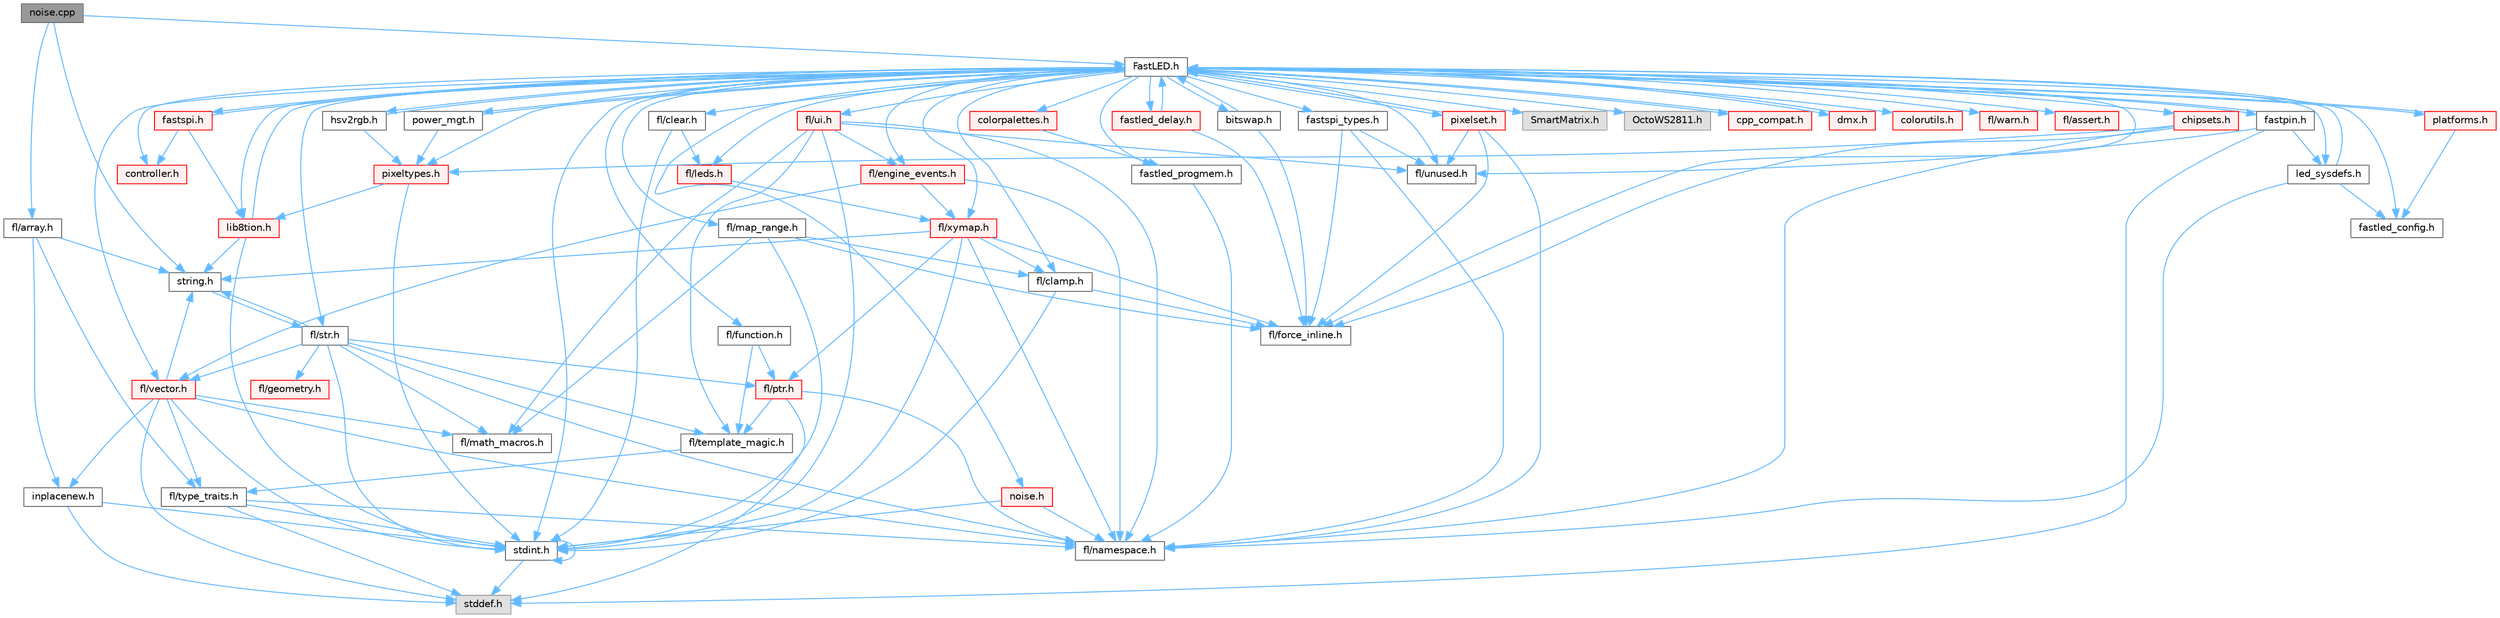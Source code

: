 digraph "noise.cpp"
{
 // INTERACTIVE_SVG=YES
 // LATEX_PDF_SIZE
  bgcolor="transparent";
  edge [fontname=Helvetica,fontsize=10,labelfontname=Helvetica,labelfontsize=10];
  node [fontname=Helvetica,fontsize=10,shape=box,height=0.2,width=0.4];
  Node1 [id="Node000001",label="noise.cpp",height=0.2,width=0.4,color="gray40", fillcolor="grey60", style="filled", fontcolor="black",tooltip="Functions to generate and fill arrays with noise."];
  Node1 -> Node2 [id="edge1_Node000001_Node000002",color="steelblue1",style="solid",tooltip=" "];
  Node2 [id="Node000002",label="string.h",height=0.2,width=0.4,color="grey40", fillcolor="white", style="filled",URL="$da/d66/string_8h.html",tooltip=" "];
  Node2 -> Node3 [id="edge2_Node000002_Node000003",color="steelblue1",style="solid",tooltip=" "];
  Node3 [id="Node000003",label="fl/str.h",height=0.2,width=0.4,color="grey40", fillcolor="white", style="filled",URL="$d1/d93/str_8h.html",tooltip=" "];
  Node3 -> Node4 [id="edge3_Node000003_Node000004",color="steelblue1",style="solid",tooltip=" "];
  Node4 [id="Node000004",label="stdint.h",height=0.2,width=0.4,color="grey40", fillcolor="white", style="filled",URL="$df/dd8/stdint_8h.html",tooltip=" "];
  Node4 -> Node5 [id="edge4_Node000004_Node000005",color="steelblue1",style="solid",tooltip=" "];
  Node5 [id="Node000005",label="stddef.h",height=0.2,width=0.4,color="grey60", fillcolor="#E0E0E0", style="filled",tooltip=" "];
  Node4 -> Node4 [id="edge5_Node000004_Node000004",color="steelblue1",style="solid",tooltip=" "];
  Node3 -> Node2 [id="edge6_Node000003_Node000002",color="steelblue1",style="solid",tooltip=" "];
  Node3 -> Node6 [id="edge7_Node000003_Node000006",color="steelblue1",style="solid",tooltip=" "];
  Node6 [id="Node000006",label="fl/geometry.h",height=0.2,width=0.4,color="red", fillcolor="#FFF0F0", style="filled",URL="$d4/d67/geometry_8h.html",tooltip=" "];
  Node3 -> Node11 [id="edge8_Node000003_Node000011",color="steelblue1",style="solid",tooltip=" "];
  Node11 [id="Node000011",label="fl/math_macros.h",height=0.2,width=0.4,color="grey40", fillcolor="white", style="filled",URL="$d8/db8/math__macros_8h.html",tooltip=" "];
  Node3 -> Node12 [id="edge9_Node000003_Node000012",color="steelblue1",style="solid",tooltip=" "];
  Node12 [id="Node000012",label="fl/namespace.h",height=0.2,width=0.4,color="grey40", fillcolor="white", style="filled",URL="$df/d2a/namespace_8h.html",tooltip="Implements the FastLED namespace macros."];
  Node3 -> Node13 [id="edge10_Node000003_Node000013",color="steelblue1",style="solid",tooltip=" "];
  Node13 [id="Node000013",label="fl/ptr.h",height=0.2,width=0.4,color="red", fillcolor="#FFF0F0", style="filled",URL="$dd/d98/ptr_8h.html",tooltip=" "];
  Node13 -> Node5 [id="edge11_Node000013_Node000005",color="steelblue1",style="solid",tooltip=" "];
  Node13 -> Node12 [id="edge12_Node000013_Node000012",color="steelblue1",style="solid",tooltip=" "];
  Node13 -> Node15 [id="edge13_Node000013_Node000015",color="steelblue1",style="solid",tooltip=" "];
  Node15 [id="Node000015",label="fl/template_magic.h",height=0.2,width=0.4,color="grey40", fillcolor="white", style="filled",URL="$d8/d0c/template__magic_8h.html",tooltip=" "];
  Node15 -> Node16 [id="edge14_Node000015_Node000016",color="steelblue1",style="solid",tooltip=" "];
  Node16 [id="Node000016",label="fl/type_traits.h",height=0.2,width=0.4,color="grey40", fillcolor="white", style="filled",URL="$df/d63/type__traits_8h.html",tooltip=" "];
  Node16 -> Node5 [id="edge15_Node000016_Node000005",color="steelblue1",style="solid",tooltip=" "];
  Node16 -> Node4 [id="edge16_Node000016_Node000004",color="steelblue1",style="solid",tooltip=" "];
  Node16 -> Node12 [id="edge17_Node000016_Node000012",color="steelblue1",style="solid",tooltip=" "];
  Node3 -> Node15 [id="edge18_Node000003_Node000015",color="steelblue1",style="solid",tooltip=" "];
  Node3 -> Node17 [id="edge19_Node000003_Node000017",color="steelblue1",style="solid",tooltip=" "];
  Node17 [id="Node000017",label="fl/vector.h",height=0.2,width=0.4,color="red", fillcolor="#FFF0F0", style="filled",URL="$d6/d68/vector_8h.html",tooltip=" "];
  Node17 -> Node5 [id="edge20_Node000017_Node000005",color="steelblue1",style="solid",tooltip=" "];
  Node17 -> Node4 [id="edge21_Node000017_Node000004",color="steelblue1",style="solid",tooltip=" "];
  Node17 -> Node2 [id="edge22_Node000017_Node000002",color="steelblue1",style="solid",tooltip=" "];
  Node17 -> Node11 [id="edge23_Node000017_Node000011",color="steelblue1",style="solid",tooltip=" "];
  Node17 -> Node12 [id="edge24_Node000017_Node000012",color="steelblue1",style="solid",tooltip=" "];
  Node17 -> Node16 [id="edge25_Node000017_Node000016",color="steelblue1",style="solid",tooltip=" "];
  Node17 -> Node20 [id="edge26_Node000017_Node000020",color="steelblue1",style="solid",tooltip=" "];
  Node20 [id="Node000020",label="inplacenew.h",height=0.2,width=0.4,color="grey40", fillcolor="white", style="filled",URL="$db/d36/inplacenew_8h.html",tooltip=" "];
  Node20 -> Node5 [id="edge27_Node000020_Node000005",color="steelblue1",style="solid",tooltip=" "];
  Node20 -> Node4 [id="edge28_Node000020_Node000004",color="steelblue1",style="solid",tooltip=" "];
  Node1 -> Node21 [id="edge29_Node000001_Node000021",color="steelblue1",style="solid",tooltip=" "];
  Node21 [id="Node000021",label="fl/array.h",height=0.2,width=0.4,color="grey40", fillcolor="white", style="filled",URL="$db/d63/array_8h.html",tooltip=" "];
  Node21 -> Node2 [id="edge30_Node000021_Node000002",color="steelblue1",style="solid",tooltip=" "];
  Node21 -> Node20 [id="edge31_Node000021_Node000020",color="steelblue1",style="solid",tooltip=" "];
  Node21 -> Node16 [id="edge32_Node000021_Node000016",color="steelblue1",style="solid",tooltip=" "];
  Node1 -> Node22 [id="edge33_Node000001_Node000022",color="steelblue1",style="solid",tooltip=" "];
  Node22 [id="Node000022",label="FastLED.h",height=0.2,width=0.4,color="grey40", fillcolor="white", style="filled",URL="$db/d97/_fast_l_e_d_8h.html",tooltip="central include file for FastLED, defines the CFastLED class/object"];
  Node22 -> Node4 [id="edge34_Node000022_Node000004",color="steelblue1",style="solid",tooltip=" "];
  Node22 -> Node23 [id="edge35_Node000022_Node000023",color="steelblue1",style="solid",tooltip=" "];
  Node23 [id="Node000023",label="SmartMatrix.h",height=0.2,width=0.4,color="grey60", fillcolor="#E0E0E0", style="filled",tooltip=" "];
  Node22 -> Node24 [id="edge36_Node000022_Node000024",color="steelblue1",style="solid",tooltip=" "];
  Node24 [id="Node000024",label="OctoWS2811.h",height=0.2,width=0.4,color="grey60", fillcolor="#E0E0E0", style="filled",tooltip=" "];
  Node22 -> Node9 [id="edge37_Node000022_Node000009",color="steelblue1",style="solid",tooltip=" "];
  Node9 [id="Node000009",label="fl/force_inline.h",height=0.2,width=0.4,color="grey40", fillcolor="white", style="filled",URL="$d4/d64/force__inline_8h.html",tooltip=" "];
  Node22 -> Node25 [id="edge38_Node000022_Node000025",color="steelblue1",style="solid",tooltip=" "];
  Node25 [id="Node000025",label="cpp_compat.h",height=0.2,width=0.4,color="red", fillcolor="#FFF0F0", style="filled",URL="$d9/d13/cpp__compat_8h.html",tooltip="Compatibility functions based on C++ version."];
  Node25 -> Node22 [id="edge39_Node000025_Node000022",color="steelblue1",style="solid",tooltip=" "];
  Node22 -> Node27 [id="edge40_Node000022_Node000027",color="steelblue1",style="solid",tooltip=" "];
  Node27 [id="Node000027",label="fastled_config.h",height=0.2,width=0.4,color="grey40", fillcolor="white", style="filled",URL="$d5/d11/fastled__config_8h.html",tooltip="Contains definitions that can be used to configure FastLED at compile time."];
  Node22 -> Node28 [id="edge41_Node000022_Node000028",color="steelblue1",style="solid",tooltip=" "];
  Node28 [id="Node000028",label="led_sysdefs.h",height=0.2,width=0.4,color="grey40", fillcolor="white", style="filled",URL="$d9/d3e/led__sysdefs_8h.html",tooltip="Determines which platform system definitions to include."];
  Node28 -> Node22 [id="edge42_Node000028_Node000022",color="steelblue1",style="solid",tooltip=" "];
  Node28 -> Node27 [id="edge43_Node000028_Node000027",color="steelblue1",style="solid",tooltip=" "];
  Node28 -> Node12 [id="edge44_Node000028_Node000012",color="steelblue1",style="solid",tooltip=" "];
  Node22 -> Node29 [id="edge45_Node000022_Node000029",color="steelblue1",style="solid",tooltip=" "];
  Node29 [id="Node000029",label="fastled_delay.h",height=0.2,width=0.4,color="red", fillcolor="#FFF0F0", style="filled",URL="$d0/da8/fastled__delay_8h.html",tooltip="Utility functions and classes for managing delay cycles."];
  Node29 -> Node22 [id="edge46_Node000029_Node000022",color="steelblue1",style="solid",tooltip=" "];
  Node29 -> Node9 [id="edge47_Node000029_Node000009",color="steelblue1",style="solid",tooltip=" "];
  Node22 -> Node31 [id="edge48_Node000022_Node000031",color="steelblue1",style="solid",tooltip=" "];
  Node31 [id="Node000031",label="bitswap.h",height=0.2,width=0.4,color="grey40", fillcolor="white", style="filled",URL="$de/ded/bitswap_8h.html",tooltip="Functions for doing a rotation of bits/bytes used by parallel output."];
  Node31 -> Node22 [id="edge49_Node000031_Node000022",color="steelblue1",style="solid",tooltip=" "];
  Node31 -> Node9 [id="edge50_Node000031_Node000009",color="steelblue1",style="solid",tooltip=" "];
  Node22 -> Node32 [id="edge51_Node000022_Node000032",color="steelblue1",style="solid",tooltip=" "];
  Node32 [id="Node000032",label="controller.h",height=0.2,width=0.4,color="red", fillcolor="#FFF0F0", style="filled",URL="$d2/dd9/controller_8h.html",tooltip="deprecated: base definitions used by led controllers for writing out led data"];
  Node22 -> Node69 [id="edge52_Node000022_Node000069",color="steelblue1",style="solid",tooltip=" "];
  Node69 [id="Node000069",label="fastpin.h",height=0.2,width=0.4,color="grey40", fillcolor="white", style="filled",URL="$db/d65/fastpin_8h.html",tooltip="Class base definitions for defining fast pin access."];
  Node69 -> Node22 [id="edge53_Node000069_Node000022",color="steelblue1",style="solid",tooltip=" "];
  Node69 -> Node28 [id="edge54_Node000069_Node000028",color="steelblue1",style="solid",tooltip=" "];
  Node69 -> Node5 [id="edge55_Node000069_Node000005",color="steelblue1",style="solid",tooltip=" "];
  Node69 -> Node56 [id="edge56_Node000069_Node000056",color="steelblue1",style="solid",tooltip=" "];
  Node56 [id="Node000056",label="fl/unused.h",height=0.2,width=0.4,color="grey40", fillcolor="white", style="filled",URL="$d8/d4b/unused_8h.html",tooltip=" "];
  Node22 -> Node70 [id="edge57_Node000022_Node000070",color="steelblue1",style="solid",tooltip=" "];
  Node70 [id="Node000070",label="fastspi_types.h",height=0.2,width=0.4,color="grey40", fillcolor="white", style="filled",URL="$d2/ddb/fastspi__types_8h.html",tooltip="Data types and constants used by SPI interfaces."];
  Node70 -> Node9 [id="edge58_Node000070_Node000009",color="steelblue1",style="solid",tooltip=" "];
  Node70 -> Node12 [id="edge59_Node000070_Node000012",color="steelblue1",style="solid",tooltip=" "];
  Node70 -> Node56 [id="edge60_Node000070_Node000056",color="steelblue1",style="solid",tooltip=" "];
  Node22 -> Node71 [id="edge61_Node000022_Node000071",color="steelblue1",style="solid",tooltip=" "];
  Node71 [id="Node000071",label="dmx.h",height=0.2,width=0.4,color="red", fillcolor="#FFF0F0", style="filled",URL="$d3/de1/dmx_8h.html",tooltip="Defines the DMX512-based LED controllers."];
  Node71 -> Node22 [id="edge62_Node000071_Node000022",color="steelblue1",style="solid",tooltip=" "];
  Node22 -> Node74 [id="edge63_Node000022_Node000074",color="steelblue1",style="solid",tooltip=" "];
  Node74 [id="Node000074",label="platforms.h",height=0.2,width=0.4,color="red", fillcolor="#FFF0F0", style="filled",URL="$da/dc9/platforms_8h.html",tooltip="Determines which platforms headers to include."];
  Node74 -> Node22 [id="edge64_Node000074_Node000022",color="steelblue1",style="solid",tooltip=" "];
  Node74 -> Node27 [id="edge65_Node000074_Node000027",color="steelblue1",style="solid",tooltip=" "];
  Node22 -> Node76 [id="edge66_Node000022_Node000076",color="steelblue1",style="solid",tooltip=" "];
  Node76 [id="Node000076",label="fastled_progmem.h",height=0.2,width=0.4,color="grey40", fillcolor="white", style="filled",URL="$df/dab/fastled__progmem_8h.html",tooltip="Wrapper definitions to allow seamless use of PROGMEM in environments that have it."];
  Node76 -> Node12 [id="edge67_Node000076_Node000012",color="steelblue1",style="solid",tooltip=" "];
  Node22 -> Node35 [id="edge68_Node000022_Node000035",color="steelblue1",style="solid",tooltip=" "];
  Node35 [id="Node000035",label="lib8tion.h",height=0.2,width=0.4,color="red", fillcolor="#FFF0F0", style="filled",URL="$df/da5/lib8tion_8h.html",tooltip="Fast, efficient 8-bit math functions specifically designed for high-performance LED programming."];
  Node35 -> Node22 [id="edge69_Node000035_Node000022",color="steelblue1",style="solid",tooltip=" "];
  Node35 -> Node4 [id="edge70_Node000035_Node000004",color="steelblue1",style="solid",tooltip=" "];
  Node35 -> Node2 [id="edge71_Node000035_Node000002",color="steelblue1",style="solid",tooltip=" "];
  Node22 -> Node34 [id="edge72_Node000022_Node000034",color="steelblue1",style="solid",tooltip=" "];
  Node34 [id="Node000034",label="pixeltypes.h",height=0.2,width=0.4,color="red", fillcolor="#FFF0F0", style="filled",URL="$d2/dba/pixeltypes_8h.html",tooltip="Includes defintions for RGB and HSV pixels."];
  Node34 -> Node4 [id="edge73_Node000034_Node000004",color="steelblue1",style="solid",tooltip=" "];
  Node34 -> Node35 [id="edge74_Node000034_Node000035",color="steelblue1",style="solid",tooltip=" "];
  Node22 -> Node77 [id="edge75_Node000022_Node000077",color="steelblue1",style="solid",tooltip=" "];
  Node77 [id="Node000077",label="hsv2rgb.h",height=0.2,width=0.4,color="grey40", fillcolor="white", style="filled",URL="$de/d9a/hsv2rgb_8h.html",tooltip="Functions to convert from the HSV colorspace to the RGB colorspace."];
  Node77 -> Node22 [id="edge76_Node000077_Node000022",color="steelblue1",style="solid",tooltip=" "];
  Node77 -> Node34 [id="edge77_Node000077_Node000034",color="steelblue1",style="solid",tooltip=" "];
  Node22 -> Node78 [id="edge78_Node000022_Node000078",color="steelblue1",style="solid",tooltip=" "];
  Node78 [id="Node000078",label="colorutils.h",height=0.2,width=0.4,color="red", fillcolor="#FFF0F0", style="filled",URL="$d1/dfb/colorutils_8h.html",tooltip=" "];
  Node22 -> Node84 [id="edge79_Node000022_Node000084",color="steelblue1",style="solid",tooltip=" "];
  Node84 [id="Node000084",label="pixelset.h",height=0.2,width=0.4,color="red", fillcolor="#FFF0F0", style="filled",URL="$d4/d46/pixelset_8h.html",tooltip="Declares classes for managing logical groups of LEDs."];
  Node84 -> Node9 [id="edge80_Node000084_Node000009",color="steelblue1",style="solid",tooltip=" "];
  Node84 -> Node12 [id="edge81_Node000084_Node000012",color="steelblue1",style="solid",tooltip=" "];
  Node84 -> Node56 [id="edge82_Node000084_Node000056",color="steelblue1",style="solid",tooltip=" "];
  Node84 -> Node22 [id="edge83_Node000084_Node000022",color="steelblue1",style="solid",tooltip=" "];
  Node22 -> Node86 [id="edge84_Node000022_Node000086",color="steelblue1",style="solid",tooltip=" "];
  Node86 [id="Node000086",label="colorpalettes.h",height=0.2,width=0.4,color="red", fillcolor="#FFF0F0", style="filled",URL="$dc/dcc/colorpalettes_8h.html",tooltip="Declarations for the predefined color palettes supplied by FastLED."];
  Node86 -> Node76 [id="edge85_Node000086_Node000076",color="steelblue1",style="solid",tooltip=" "];
  Node22 -> Node87 [id="edge86_Node000022_Node000087",color="steelblue1",style="solid",tooltip=" "];
  Node87 [id="Node000087",label="noise.h",height=0.2,width=0.4,color="red", fillcolor="#FFF0F0", style="filled",URL="$d1/d31/noise_8h.html",tooltip="Functions to generate and fill arrays with noise."];
  Node87 -> Node4 [id="edge87_Node000087_Node000004",color="steelblue1",style="solid",tooltip=" "];
  Node87 -> Node12 [id="edge88_Node000087_Node000012",color="steelblue1",style="solid",tooltip=" "];
  Node22 -> Node88 [id="edge89_Node000022_Node000088",color="steelblue1",style="solid",tooltip=" "];
  Node88 [id="Node000088",label="power_mgt.h",height=0.2,width=0.4,color="grey40", fillcolor="white", style="filled",URL="$dc/d5b/power__mgt_8h.html",tooltip="Functions to limit the power used by FastLED."];
  Node88 -> Node22 [id="edge90_Node000088_Node000022",color="steelblue1",style="solid",tooltip=" "];
  Node88 -> Node34 [id="edge91_Node000088_Node000034",color="steelblue1",style="solid",tooltip=" "];
  Node22 -> Node89 [id="edge92_Node000022_Node000089",color="steelblue1",style="solid",tooltip=" "];
  Node89 [id="Node000089",label="fastspi.h",height=0.2,width=0.4,color="red", fillcolor="#FFF0F0", style="filled",URL="$d6/ddc/fastspi_8h.html",tooltip="Serial peripheral interface (SPI) definitions per platform."];
  Node89 -> Node22 [id="edge93_Node000089_Node000022",color="steelblue1",style="solid",tooltip=" "];
  Node89 -> Node32 [id="edge94_Node000089_Node000032",color="steelblue1",style="solid",tooltip=" "];
  Node89 -> Node35 [id="edge95_Node000089_Node000035",color="steelblue1",style="solid",tooltip=" "];
  Node22 -> Node91 [id="edge96_Node000022_Node000091",color="steelblue1",style="solid",tooltip=" "];
  Node91 [id="Node000091",label="chipsets.h",height=0.2,width=0.4,color="red", fillcolor="#FFF0F0", style="filled",URL="$db/d66/chipsets_8h.html",tooltip="Contains the bulk of the definitions for the various LED chipsets supported."];
  Node91 -> Node34 [id="edge97_Node000091_Node000034",color="steelblue1",style="solid",tooltip=" "];
  Node91 -> Node9 [id="edge98_Node000091_Node000009",color="steelblue1",style="solid",tooltip=" "];
  Node91 -> Node12 [id="edge99_Node000091_Node000012",color="steelblue1",style="solid",tooltip=" "];
  Node22 -> Node57 [id="edge100_Node000022_Node000057",color="steelblue1",style="solid",tooltip=" "];
  Node57 [id="Node000057",label="fl/engine_events.h",height=0.2,width=0.4,color="red", fillcolor="#FFF0F0", style="filled",URL="$db/dc0/engine__events_8h.html",tooltip=" "];
  Node57 -> Node12 [id="edge101_Node000057_Node000012",color="steelblue1",style="solid",tooltip=" "];
  Node57 -> Node17 [id="edge102_Node000057_Node000017",color="steelblue1",style="solid",tooltip=" "];
  Node57 -> Node66 [id="edge103_Node000057_Node000066",color="steelblue1",style="solid",tooltip=" "];
  Node66 [id="Node000066",label="fl/xymap.h",height=0.2,width=0.4,color="red", fillcolor="#FFF0F0", style="filled",URL="$da/d61/xymap_8h.html",tooltip=" "];
  Node66 -> Node4 [id="edge104_Node000066_Node000004",color="steelblue1",style="solid",tooltip=" "];
  Node66 -> Node2 [id="edge105_Node000066_Node000002",color="steelblue1",style="solid",tooltip=" "];
  Node66 -> Node8 [id="edge106_Node000066_Node000008",color="steelblue1",style="solid",tooltip=" "];
  Node8 [id="Node000008",label="fl/clamp.h",height=0.2,width=0.4,color="grey40", fillcolor="white", style="filled",URL="$d6/dd3/clamp_8h.html",tooltip=" "];
  Node8 -> Node4 [id="edge107_Node000008_Node000004",color="steelblue1",style="solid",tooltip=" "];
  Node8 -> Node9 [id="edge108_Node000008_Node000009",color="steelblue1",style="solid",tooltip=" "];
  Node66 -> Node9 [id="edge109_Node000066_Node000009",color="steelblue1",style="solid",tooltip=" "];
  Node66 -> Node12 [id="edge110_Node000066_Node000012",color="steelblue1",style="solid",tooltip=" "];
  Node66 -> Node13 [id="edge111_Node000066_Node000013",color="steelblue1",style="solid",tooltip=" "];
  Node22 -> Node92 [id="edge112_Node000022_Node000092",color="steelblue1",style="solid",tooltip=" "];
  Node92 [id="Node000092",label="fl/leds.h",height=0.2,width=0.4,color="red", fillcolor="#FFF0F0", style="filled",URL="$da/d78/leds_8h.html",tooltip=" "];
  Node92 -> Node66 [id="edge113_Node000092_Node000066",color="steelblue1",style="solid",tooltip=" "];
  Node22 -> Node3 [id="edge114_Node000022_Node000003",color="steelblue1",style="solid",tooltip=" "];
  Node22 -> Node66 [id="edge115_Node000022_Node000066",color="steelblue1",style="solid",tooltip=" "];
  Node22 -> Node8 [id="edge116_Node000022_Node000008",color="steelblue1",style="solid",tooltip=" "];
  Node22 -> Node10 [id="edge117_Node000022_Node000010",color="steelblue1",style="solid",tooltip=" "];
  Node10 [id="Node000010",label="fl/map_range.h",height=0.2,width=0.4,color="grey40", fillcolor="white", style="filled",URL="$d1/d47/map__range_8h.html",tooltip=" "];
  Node10 -> Node4 [id="edge118_Node000010_Node000004",color="steelblue1",style="solid",tooltip=" "];
  Node10 -> Node8 [id="edge119_Node000010_Node000008",color="steelblue1",style="solid",tooltip=" "];
  Node10 -> Node9 [id="edge120_Node000010_Node000009",color="steelblue1",style="solid",tooltip=" "];
  Node10 -> Node11 [id="edge121_Node000010_Node000011",color="steelblue1",style="solid",tooltip=" "];
  Node22 -> Node93 [id="edge122_Node000022_Node000093",color="steelblue1",style="solid",tooltip=" "];
  Node93 [id="Node000093",label="fl/warn.h",height=0.2,width=0.4,color="red", fillcolor="#FFF0F0", style="filled",URL="$de/d77/warn_8h.html",tooltip=" "];
  Node22 -> Node62 [id="edge123_Node000022_Node000062",color="steelblue1",style="solid",tooltip=" "];
  Node62 [id="Node000062",label="fl/assert.h",height=0.2,width=0.4,color="red", fillcolor="#FFF0F0", style="filled",URL="$dc/da7/assert_8h.html",tooltip=" "];
  Node22 -> Node56 [id="edge124_Node000022_Node000056",color="steelblue1",style="solid",tooltip=" "];
  Node22 -> Node17 [id="edge125_Node000022_Node000017",color="steelblue1",style="solid",tooltip=" "];
  Node22 -> Node96 [id="edge126_Node000022_Node000096",color="steelblue1",style="solid",tooltip=" "];
  Node96 [id="Node000096",label="fl/function.h",height=0.2,width=0.4,color="grey40", fillcolor="white", style="filled",URL="$dd/d67/function_8h.html",tooltip=" "];
  Node96 -> Node13 [id="edge127_Node000096_Node000013",color="steelblue1",style="solid",tooltip=" "];
  Node96 -> Node15 [id="edge128_Node000096_Node000015",color="steelblue1",style="solid",tooltip=" "];
  Node22 -> Node97 [id="edge129_Node000022_Node000097",color="steelblue1",style="solid",tooltip=" "];
  Node97 [id="Node000097",label="fl/clear.h",height=0.2,width=0.4,color="grey40", fillcolor="white", style="filled",URL="$df/db0/clear_8h.html",tooltip=" "];
  Node97 -> Node92 [id="edge130_Node000097_Node000092",color="steelblue1",style="solid",tooltip=" "];
  Node97 -> Node4 [id="edge131_Node000097_Node000004",color="steelblue1",style="solid",tooltip=" "];
  Node22 -> Node98 [id="edge132_Node000022_Node000098",color="steelblue1",style="solid",tooltip=" "];
  Node98 [id="Node000098",label="fl/ui.h",height=0.2,width=0.4,color="red", fillcolor="#FFF0F0", style="filled",URL="$d9/d3b/ui_8h.html",tooltip=" "];
  Node98 -> Node4 [id="edge133_Node000098_Node000004",color="steelblue1",style="solid",tooltip=" "];
  Node98 -> Node57 [id="edge134_Node000098_Node000057",color="steelblue1",style="solid",tooltip=" "];
  Node98 -> Node11 [id="edge135_Node000098_Node000011",color="steelblue1",style="solid",tooltip=" "];
  Node98 -> Node12 [id="edge136_Node000098_Node000012",color="steelblue1",style="solid",tooltip=" "];
  Node98 -> Node15 [id="edge137_Node000098_Node000015",color="steelblue1",style="solid",tooltip=" "];
  Node98 -> Node56 [id="edge138_Node000098_Node000056",color="steelblue1",style="solid",tooltip=" "];
}
